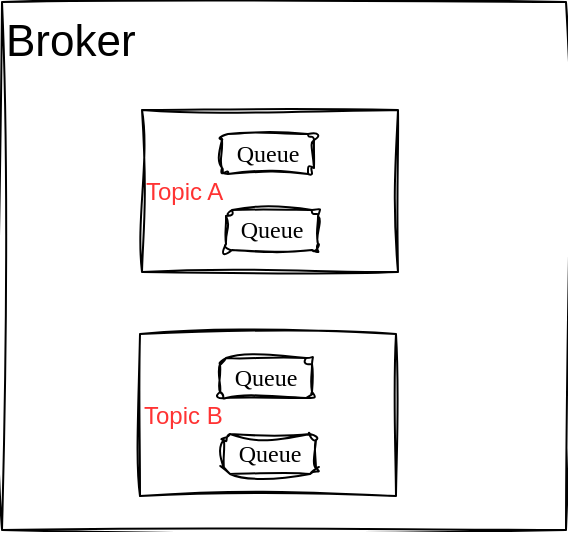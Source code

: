 <mxfile version="21.7.3" type="github">
  <diagram name="第 1 页" id="-2Tpd6Gwmfbw-QOLrvA1">
    <mxGraphModel dx="794" dy="510" grid="0" gridSize="10" guides="1" tooltips="1" connect="1" arrows="1" fold="1" page="1" pageScale="1" pageWidth="850" pageHeight="1100" math="0" shadow="0">
      <root>
        <mxCell id="0" />
        <mxCell id="1" parent="0" />
        <mxCell id="RPNr1QBlwAPa-9aBPBtk-9" value="Broker" style="rounded=0;whiteSpace=wrap;html=1;align=left;verticalAlign=top;fontSize=22;sketch=1;curveFitting=1;jiggle=2;glass=0;" vertex="1" parent="1">
          <mxGeometry x="120" y="156" width="282" height="264" as="geometry" />
        </mxCell>
        <mxCell id="RPNr1QBlwAPa-9aBPBtk-4" value="&lt;font color=&quot;#ff3333&quot;&gt;Topic A&lt;/font&gt;" style="rounded=0;whiteSpace=wrap;html=1;align=left;sketch=1;curveFitting=1;jiggle=2;" vertex="1" parent="1">
          <mxGeometry x="190" y="210" width="128" height="81" as="geometry" />
        </mxCell>
        <mxCell id="RPNr1QBlwAPa-9aBPBtk-2" value="Queue" style="rounded=1;whiteSpace=wrap;html=1;sketch=1;curveFitting=1;jiggle=2;fontFamily=Verdana;" vertex="1" parent="1">
          <mxGeometry x="230" y="222" width="46" height="20" as="geometry" />
        </mxCell>
        <mxCell id="RPNr1QBlwAPa-9aBPBtk-3" value="Queue" style="rounded=1;whiteSpace=wrap;html=1;sketch=1;curveFitting=1;jiggle=2;fontFamily=Verdana;" vertex="1" parent="1">
          <mxGeometry x="232" y="260" width="46" height="20" as="geometry" />
        </mxCell>
        <mxCell id="RPNr1QBlwAPa-9aBPBtk-6" value="&lt;font color=&quot;#ff3333&quot;&gt;Topic B&lt;/font&gt;" style="rounded=0;whiteSpace=wrap;html=1;align=left;sketch=1;curveFitting=1;jiggle=2;" vertex="1" parent="1">
          <mxGeometry x="189" y="322" width="128" height="81" as="geometry" />
        </mxCell>
        <mxCell id="RPNr1QBlwAPa-9aBPBtk-7" value="Queue" style="rounded=1;whiteSpace=wrap;html=1;sketch=1;curveFitting=1;jiggle=2;fontFamily=Verdana;" vertex="1" parent="1">
          <mxGeometry x="229" y="334" width="46" height="20" as="geometry" />
        </mxCell>
        <mxCell id="RPNr1QBlwAPa-9aBPBtk-8" value="Queue" style="rounded=1;whiteSpace=wrap;html=1;sketch=1;curveFitting=1;jiggle=2;fontFamily=Verdana;" vertex="1" parent="1">
          <mxGeometry x="231" y="372" width="46" height="20" as="geometry" />
        </mxCell>
      </root>
    </mxGraphModel>
  </diagram>
</mxfile>
